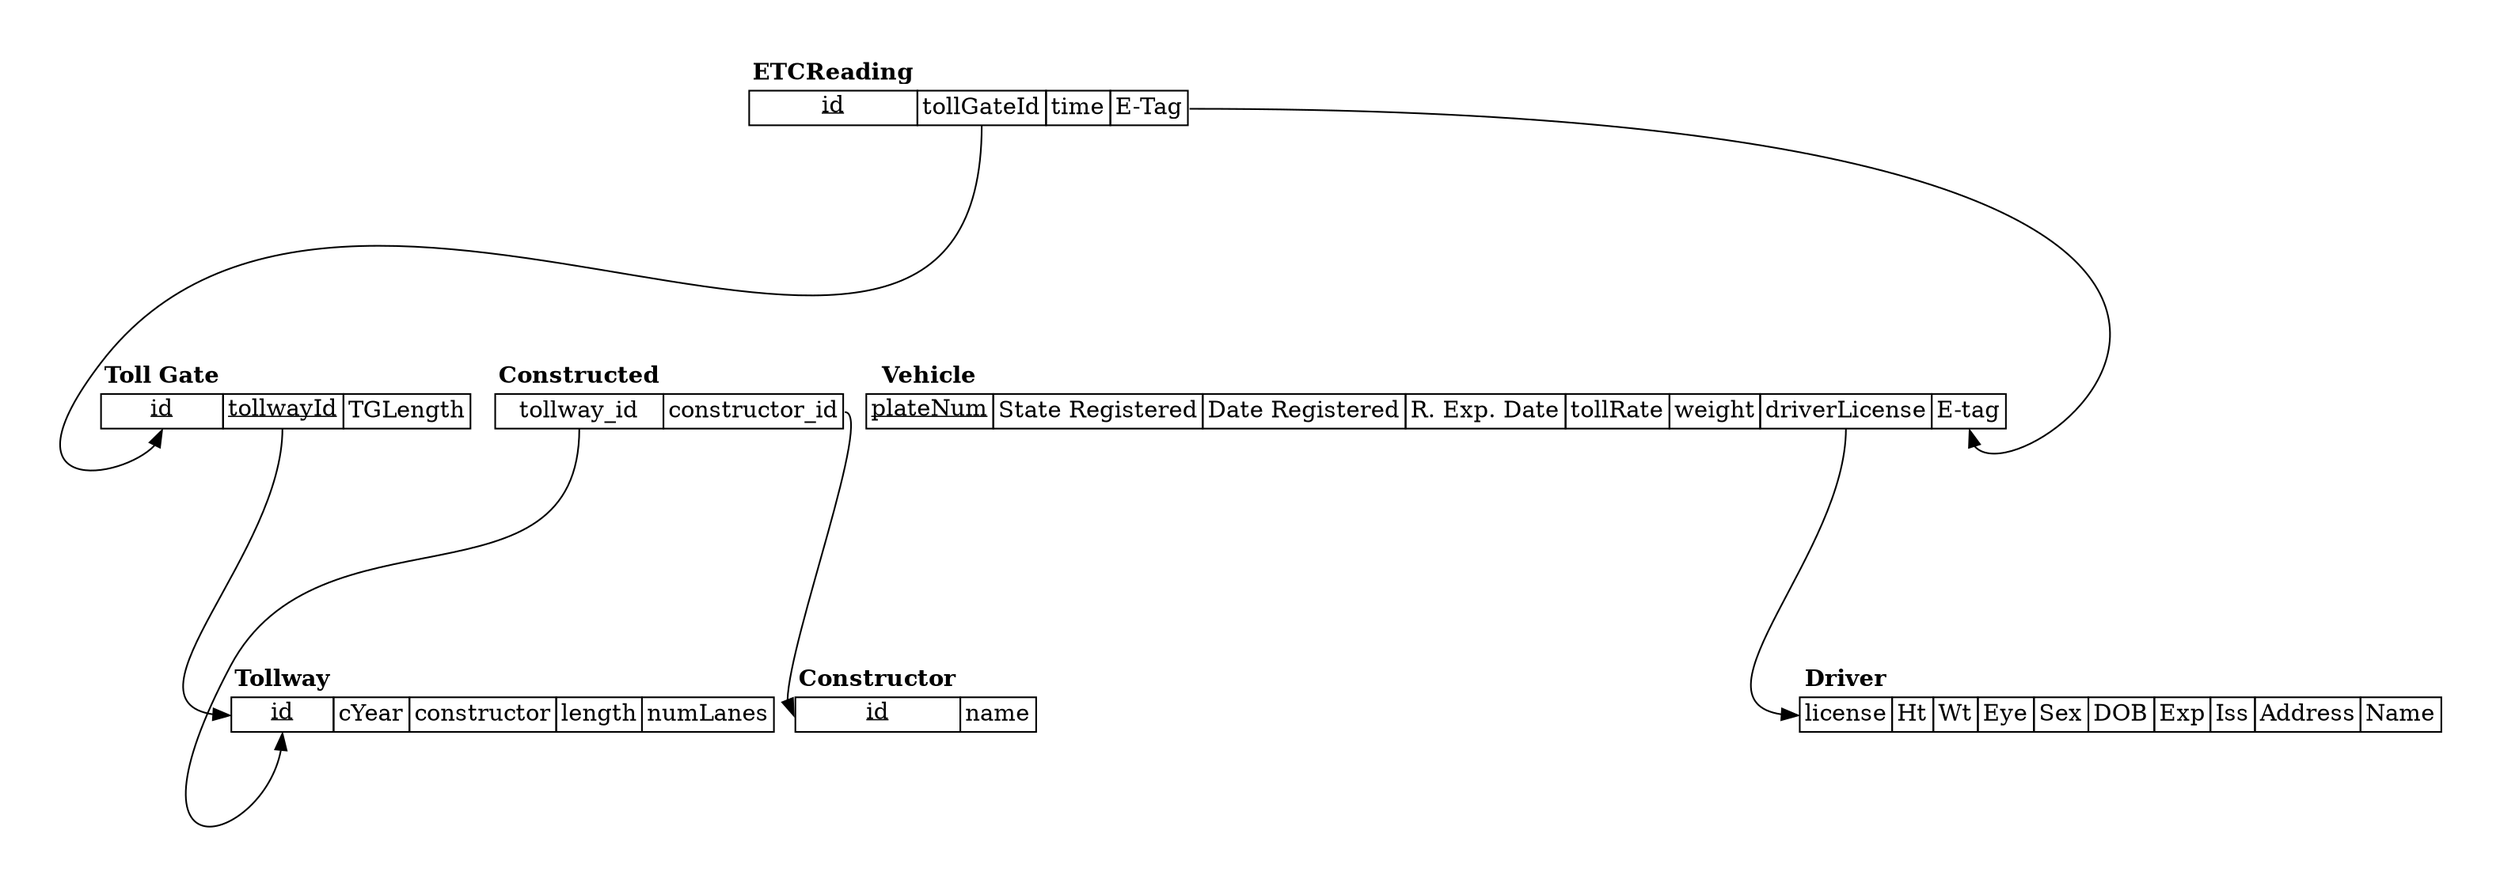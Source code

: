 digraph {
    graph [pad="0.5", nodesep=".2", ranksep="2"];
    node [shape=plain]
    rankdir=TB;

tollway [rank=1 label=<
<table border="0" cellborder="1" cellspacing="0">
  <tr><td BORDER="0"><b>Tollway</b></td></tr>
  <tr>
    <td port="id"><u>id</u></td>
    <td>cYear</td>
    <td>constructor</td>
    <td>length</td>
    <td>numLanes</td>
  </tr>
</table>>];
toll_gate:tw_id -> tollway:id

toll_gate [rank=2 label=<
<table border="0" cellborder="1" cellspacing="0">
  <tr><td BORDER="0"><b>Toll Gate</b></td></tr>
  <tr>
    <td port="id"><u>id</u></td>
    <td port="tw_id"><u>tollwayId</u></td>
    <td>TGLength</td>
  </tr>
</table>>];

etc_reading [rank=3 label=<
<table border="0" cellborder="1" cellspacing="0">
  <tr><td BORDER="0"><b>ETCReading</b></td></tr>
  <tr>
    <td port="id"><u>id</u></td>
    <td port="tg_id">tollGateId</td>
    <td>time</td>
    <td port="tag">E-Tag</td>
  </tr>
</table>>];
etc_reading:tag -> vehicle:tag
etc_reading:tg_id -> toll_gate:id

constructor [rank=4 label=<
<table border="0" cellborder="1" cellspacing="0">
  <tr><td BORDER="0"><b>Constructor</b></td></tr>
  <tr>
    <td port="id"><u>id</u></td>
    <td>name</td>
  </tr>
</table>>];

constructed [rank=5 label=<
<table border="0" cellborder="1" cellspacing="0">
  <tr><td BORDER="0"><b>Constructed</b></td></tr>
  <tr>
    <td port="tw">tollway_id</td>
    <td port="cons">constructor_id</td>
  </tr>
</table>>];
constructed:cons -> constructor:id
constructed:tw -> tollway:id

vehicle [rank=6 label=<
<table border="0" cellborder="1" cellspacing="0">
  <tr><td BORDER="0"><b>Vehicle</b></td></tr>
  <tr>
    <td><u>plateNum</u></td>
    <td>State Registered</td>
    <td>Date Registered</td>
    <td>R. Exp. Date</td>
    <td>tollRate</td>
    <td>weight</td>
    <td port="dr_id">driverLicense</td>
    <td port="tag">E-tag</td>
  </tr>
</table>>];
vehicle:dr_id -> driver:id


driver [rank=7 label=<
<table border="0" cellborder="1" cellspacing="0">
  <tr><td BORDER="0"><b>Driver</b></td></tr>
  <tr>
    <td port="id">license</td>
    <td>Ht</td>
    <td>Wt</td>
    <td>Eye</td>
    <td>Sex</td>
    <td>DOB</td>
    <td>Exp</td>
    <td>Iss</td>
    <td>Address</td>
	<td>Name</td>
  </tr>
</table>>];

}
